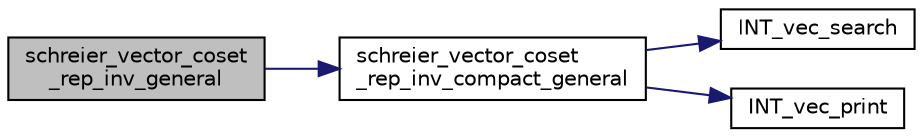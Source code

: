 digraph "schreier_vector_coset_rep_inv_general"
{
  edge [fontname="Helvetica",fontsize="10",labelfontname="Helvetica",labelfontsize="10"];
  node [fontname="Helvetica",fontsize="10",shape=record];
  rankdir="LR";
  Node78 [label="schreier_vector_coset\l_rep_inv_general",height=0.2,width=0.4,color="black", fillcolor="grey75", style="filled", fontcolor="black"];
  Node78 -> Node79 [color="midnightblue",fontsize="10",style="solid",fontname="Helvetica"];
  Node79 [label="schreier_vector_coset\l_rep_inv_compact_general",height=0.2,width=0.4,color="black", fillcolor="white", style="filled",URL="$d9/d7a/schreier__vector_8_c.html#ad9ac7140a52f76b86359724af7484cf7"];
  Node79 -> Node80 [color="midnightblue",fontsize="10",style="solid",fontname="Helvetica"];
  Node80 [label="INT_vec_search",height=0.2,width=0.4,color="black", fillcolor="white", style="filled",URL="$d5/de2/foundations_2data__structures_2data__structures_8h.html#ad103ef2316a1f671bdb68fd9cd9ba945"];
  Node79 -> Node81 [color="midnightblue",fontsize="10",style="solid",fontname="Helvetica"];
  Node81 [label="INT_vec_print",height=0.2,width=0.4,color="black", fillcolor="white", style="filled",URL="$df/dbf/sajeeb_8_c.html#a79a5901af0b47dd0d694109543c027fe"];
}
